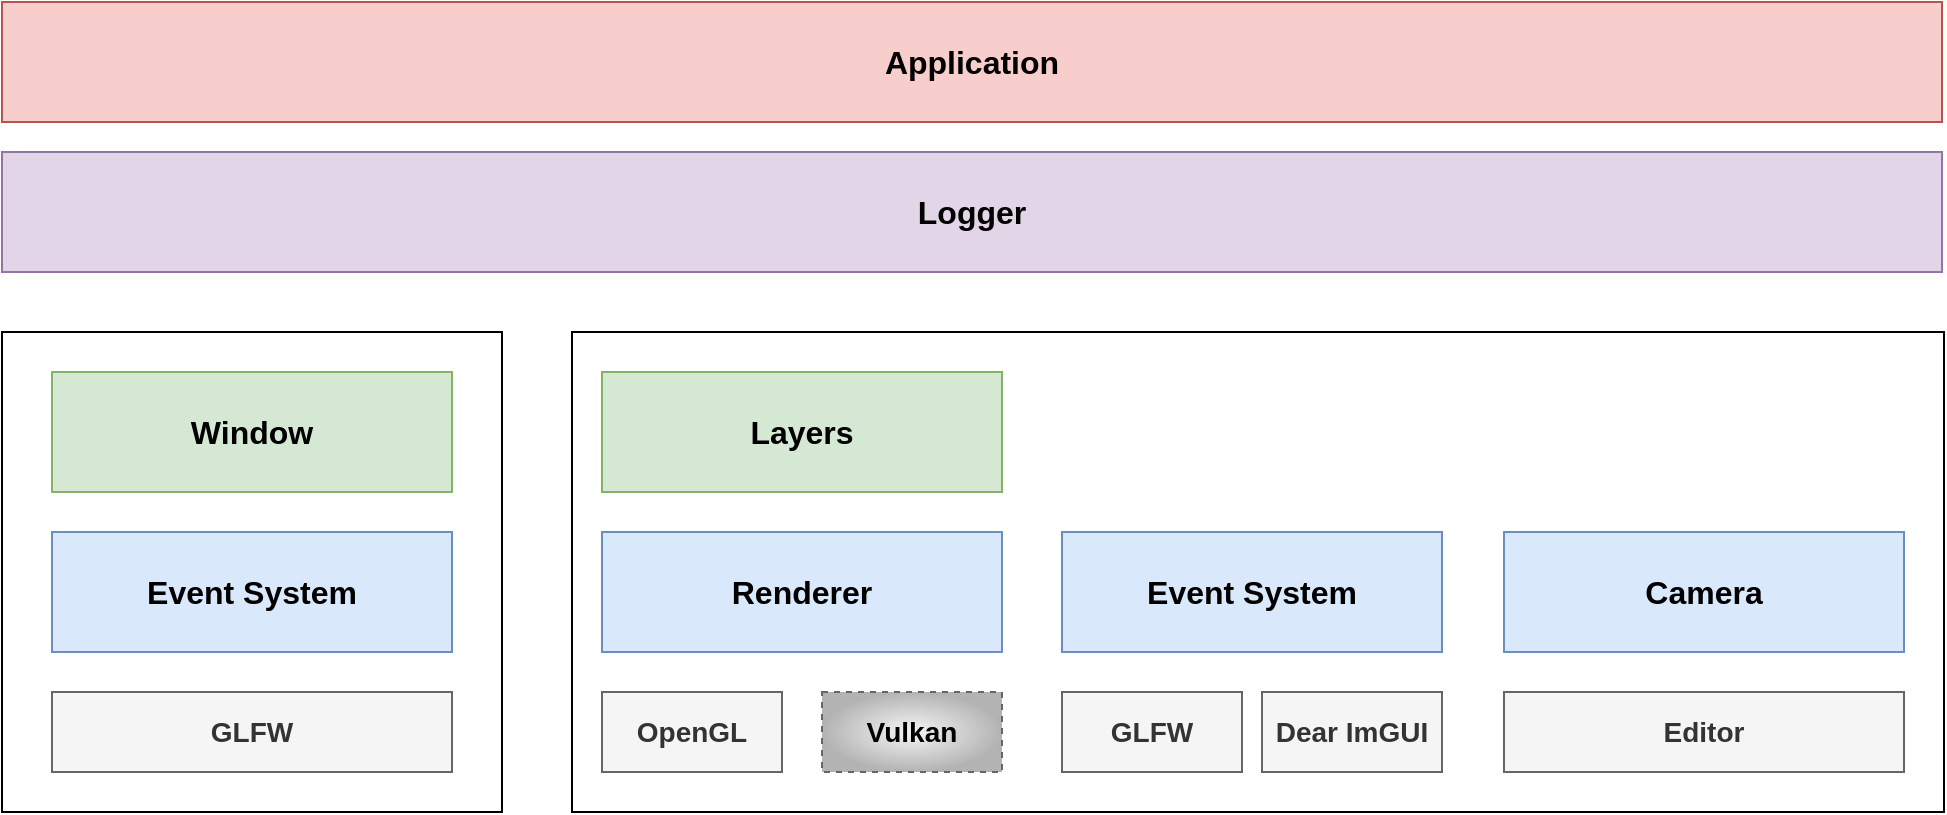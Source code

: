 <mxfile version="21.0.2" type="device" pages="2"><diagram name="第 1 页" id="WJUewlBE5FL5TMIp8ABf"><mxGraphModel dx="1179" dy="636" grid="1" gridSize="10" guides="1" tooltips="1" connect="1" arrows="1" fold="1" page="1" pageScale="1" pageWidth="827" pageHeight="1169" math="0" shadow="0"><root><mxCell id="0"/><mxCell id="1" parent="0"/><mxCell id="4VHRl7ufUcIQFeeoTdrm-14" value="" style="rounded=0;whiteSpace=wrap;html=1;" vertex="1" parent="1"><mxGeometry x="50" y="420" width="250" height="240" as="geometry"/></mxCell><mxCell id="4VHRl7ufUcIQFeeoTdrm-13" value="" style="rounded=0;whiteSpace=wrap;html=1;" vertex="1" parent="1"><mxGeometry x="335" y="420" width="686" height="240" as="geometry"/></mxCell><mxCell id="4VHRl7ufUcIQFeeoTdrm-1" value="Renderer" style="rounded=0;whiteSpace=wrap;html=1;fillColor=#dae8fc;strokeColor=#6c8ebf;fontSize=16;fontStyle=1" vertex="1" parent="1"><mxGeometry x="350" y="520" width="200" height="60" as="geometry"/></mxCell><mxCell id="4VHRl7ufUcIQFeeoTdrm-2" value="Event System" style="rounded=0;whiteSpace=wrap;html=1;fontSize=16;fontStyle=1;fillColor=#dae8fc;strokeColor=#6c8ebf;" vertex="1" parent="1"><mxGeometry x="75" y="520" width="200" height="60" as="geometry"/></mxCell><mxCell id="4VHRl7ufUcIQFeeoTdrm-3" value="OpenGL" style="rounded=0;whiteSpace=wrap;html=1;fillColor=#f5f5f5;fontColor=#333333;strokeColor=#666666;fontSize=14;fontStyle=1" vertex="1" parent="1"><mxGeometry x="350" y="600" width="90" height="40" as="geometry"/></mxCell><mxCell id="4VHRl7ufUcIQFeeoTdrm-4" value="Vulkan" style="rounded=0;whiteSpace=wrap;html=1;fillColor=#f5f5f5;fontSize=14;fontStyle=1;gradientColor=#b3b3b3;strokeColor=#666666;gradientDirection=radial;dashed=1;" vertex="1" parent="1"><mxGeometry x="460" y="600" width="90" height="40" as="geometry"/></mxCell><mxCell id="4VHRl7ufUcIQFeeoTdrm-5" value="GLFW" style="rounded=0;whiteSpace=wrap;html=1;fillColor=#f5f5f5;fontColor=#333333;strokeColor=#666666;fontSize=14;fontStyle=1" vertex="1" parent="1"><mxGeometry x="75" y="600" width="200" height="40" as="geometry"/></mxCell><mxCell id="4VHRl7ufUcIQFeeoTdrm-7" value="Layers" style="rounded=0;whiteSpace=wrap;html=1;fillColor=#d5e8d4;strokeColor=#82b366;fontSize=16;fontStyle=1" vertex="1" parent="1"><mxGeometry x="350" y="440" width="200" height="60" as="geometry"/></mxCell><mxCell id="4VHRl7ufUcIQFeeoTdrm-8" value="Application" style="rounded=0;whiteSpace=wrap;html=1;fillColor=#f8cecc;strokeColor=#b85450;fontSize=16;fontStyle=1" vertex="1" parent="1"><mxGeometry x="50" y="255" width="970" height="60" as="geometry"/></mxCell><mxCell id="4VHRl7ufUcIQFeeoTdrm-9" value="Window" style="rounded=0;whiteSpace=wrap;html=1;fillColor=#d5e8d4;strokeColor=#82b366;fontSize=16;fontStyle=1" vertex="1" parent="1"><mxGeometry x="75" y="440" width="200" height="60" as="geometry"/></mxCell><mxCell id="4VHRl7ufUcIQFeeoTdrm-10" value="Event System" style="rounded=0;whiteSpace=wrap;html=1;fontSize=16;fontStyle=1;fillColor=#dae8fc;strokeColor=#6c8ebf;" vertex="1" parent="1"><mxGeometry x="580" y="520" width="190" height="60" as="geometry"/></mxCell><mxCell id="4VHRl7ufUcIQFeeoTdrm-11" value="GLFW" style="rounded=0;whiteSpace=wrap;html=1;fillColor=#f5f5f5;fontColor=#333333;strokeColor=#666666;fontSize=14;fontStyle=1" vertex="1" parent="1"><mxGeometry x="580" y="600" width="90" height="40" as="geometry"/></mxCell><mxCell id="4VHRl7ufUcIQFeeoTdrm-12" value="Dear ImGUI" style="rounded=0;whiteSpace=wrap;html=1;fillColor=#f5f5f5;fontColor=#333333;strokeColor=#666666;fontSize=14;fontStyle=1" vertex="1" parent="1"><mxGeometry x="680" y="600" width="90" height="40" as="geometry"/></mxCell><mxCell id="4VHRl7ufUcIQFeeoTdrm-15" value="Camera" style="rounded=0;whiteSpace=wrap;html=1;fillColor=#dae8fc;strokeColor=#6c8ebf;fontSize=16;fontStyle=1" vertex="1" parent="1"><mxGeometry x="801" y="520" width="200" height="60" as="geometry"/></mxCell><mxCell id="4VHRl7ufUcIQFeeoTdrm-17" value="Editor" style="rounded=0;whiteSpace=wrap;html=1;fillColor=#f5f5f5;fontColor=#333333;strokeColor=#666666;fontSize=14;fontStyle=1" vertex="1" parent="1"><mxGeometry x="801" y="600" width="200" height="40" as="geometry"/></mxCell><mxCell id="4VHRl7ufUcIQFeeoTdrm-19" value="Logger" style="rounded=0;whiteSpace=wrap;html=1;fillColor=#e1d5e7;strokeColor=#9673a6;fontSize=16;fontStyle=1" vertex="1" parent="1"><mxGeometry x="50" y="330" width="970" height="60" as="geometry"/></mxCell></root></mxGraphModel></diagram><diagram id="xD4Mww4YcXZyMij3syrt" name="第 2 页"><mxGraphModel dx="1002" dy="541" grid="1" gridSize="10" guides="1" tooltips="1" connect="1" arrows="1" fold="1" page="1" pageScale="1" pageWidth="827" pageHeight="1169" math="0" shadow="0"><root><mxCell id="0"/><mxCell id="1" parent="0"/><mxCell id="tnMZV3bkPkkvL-LSqwuW-1" value="Renderer" style="rounded=0;whiteSpace=wrap;html=1;fontSize=16;fontStyle=1" vertex="1" parent="1"><mxGeometry x="140" y="110" width="190" height="60" as="geometry"/></mxCell><mxCell id="tnMZV3bkPkkvL-LSqwuW-7" style="edgeStyle=orthogonalEdgeStyle;rounded=0;orthogonalLoop=1;jettySize=auto;html=1;entryX=0.5;entryY=1;entryDx=0;entryDy=0;fontStyle=1" edge="1" parent="1" source="tnMZV3bkPkkvL-LSqwuW-2" target="tnMZV3bkPkkvL-LSqwuW-3"><mxGeometry relative="1" as="geometry"/></mxCell><mxCell id="tnMZV3bkPkkvL-LSqwuW-2" value="RendererAPI" style="rounded=0;whiteSpace=wrap;html=1;fontSize=16;fontStyle=1" vertex="1" parent="1"><mxGeometry x="140" y="310" width="190" height="60" as="geometry"/></mxCell><mxCell id="tnMZV3bkPkkvL-LSqwuW-6" style="edgeStyle=orthogonalEdgeStyle;rounded=0;orthogonalLoop=1;jettySize=auto;html=1;entryX=0.5;entryY=1;entryDx=0;entryDy=0;fontStyle=1" edge="1" parent="1" source="tnMZV3bkPkkvL-LSqwuW-3" target="tnMZV3bkPkkvL-LSqwuW-1"><mxGeometry relative="1" as="geometry"/></mxCell><mxCell id="tnMZV3bkPkkvL-LSqwuW-3" value="RendererCommand" style="rounded=0;whiteSpace=wrap;html=1;fontSize=16;fontStyle=1" vertex="1" parent="1"><mxGeometry x="140" y="210" width="190" height="60" as="geometry"/></mxCell><mxCell id="tnMZV3bkPkkvL-LSqwuW-8" style="edgeStyle=orthogonalEdgeStyle;rounded=0;orthogonalLoop=1;jettySize=auto;html=1;fontStyle=1" edge="1" parent="1" source="tnMZV3bkPkkvL-LSqwuW-4" target="tnMZV3bkPkkvL-LSqwuW-2"><mxGeometry relative="1" as="geometry"/></mxCell><mxCell id="tnMZV3bkPkkvL-LSqwuW-4" value="OpenGLRendererAPI" style="rounded=0;whiteSpace=wrap;html=1;fontSize=16;fontStyle=1" vertex="1" parent="1"><mxGeometry x="400" y="310" width="200" height="60" as="geometry"/></mxCell></root></mxGraphModel></diagram></mxfile>